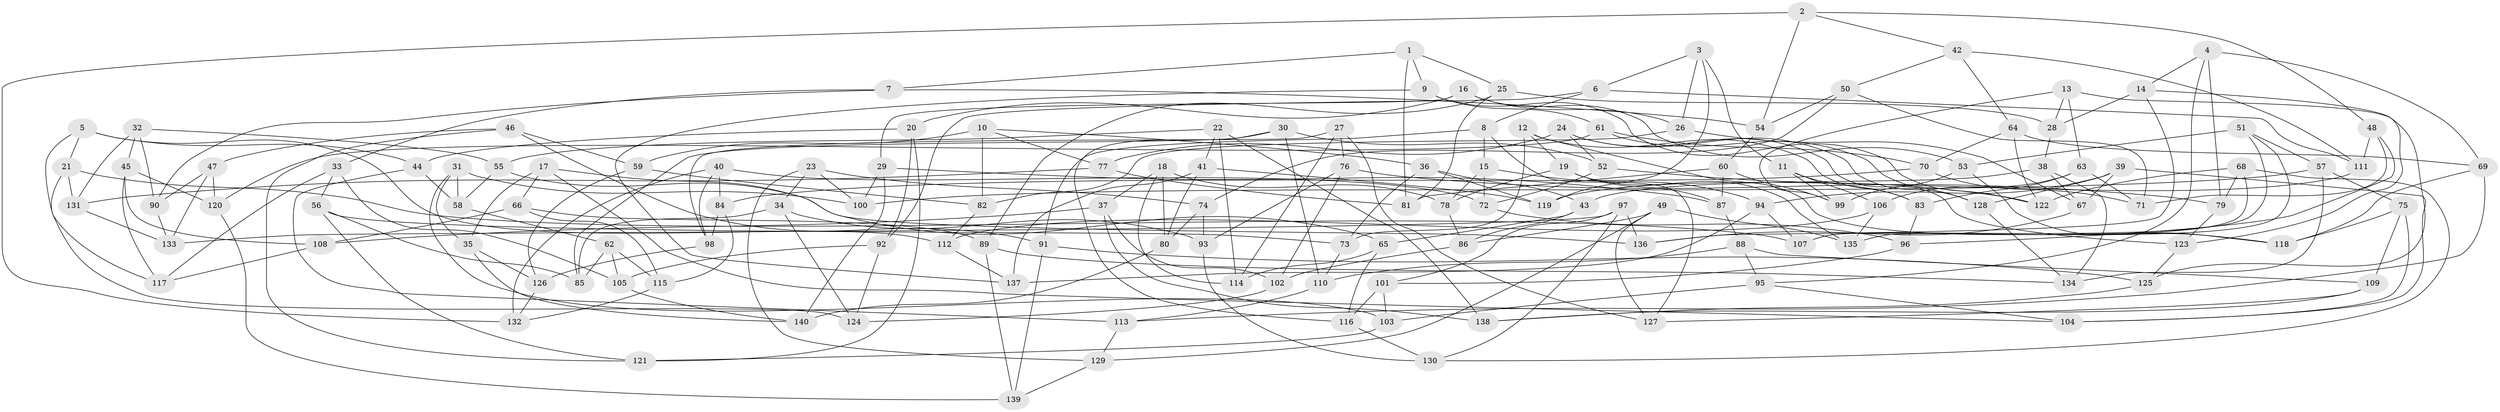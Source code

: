 // coarse degree distribution, {4: 0.7244897959183674, 3: 0.07142857142857142, 5: 0.061224489795918366, 9: 0.01020408163265306, 8: 0.09183673469387756, 6: 0.01020408163265306, 7: 0.02040816326530612, 10: 0.01020408163265306}
// Generated by graph-tools (version 1.1) at 2025/02/03/04/25 22:02:47]
// undirected, 140 vertices, 280 edges
graph export_dot {
graph [start="1"]
  node [color=gray90,style=filled];
  1;
  2;
  3;
  4;
  5;
  6;
  7;
  8;
  9;
  10;
  11;
  12;
  13;
  14;
  15;
  16;
  17;
  18;
  19;
  20;
  21;
  22;
  23;
  24;
  25;
  26;
  27;
  28;
  29;
  30;
  31;
  32;
  33;
  34;
  35;
  36;
  37;
  38;
  39;
  40;
  41;
  42;
  43;
  44;
  45;
  46;
  47;
  48;
  49;
  50;
  51;
  52;
  53;
  54;
  55;
  56;
  57;
  58;
  59;
  60;
  61;
  62;
  63;
  64;
  65;
  66;
  67;
  68;
  69;
  70;
  71;
  72;
  73;
  74;
  75;
  76;
  77;
  78;
  79;
  80;
  81;
  82;
  83;
  84;
  85;
  86;
  87;
  88;
  89;
  90;
  91;
  92;
  93;
  94;
  95;
  96;
  97;
  98;
  99;
  100;
  101;
  102;
  103;
  104;
  105;
  106;
  107;
  108;
  109;
  110;
  111;
  112;
  113;
  114;
  115;
  116;
  117;
  118;
  119;
  120;
  121;
  122;
  123;
  124;
  125;
  126;
  127;
  128;
  129;
  130;
  131;
  132;
  133;
  134;
  135;
  136;
  137;
  138;
  139;
  140;
  1 -- 25;
  1 -- 81;
  1 -- 9;
  1 -- 7;
  2 -- 48;
  2 -- 54;
  2 -- 42;
  2 -- 132;
  3 -- 26;
  3 -- 6;
  3 -- 11;
  3 -- 119;
  4 -- 79;
  4 -- 14;
  4 -- 95;
  4 -- 69;
  5 -- 117;
  5 -- 112;
  5 -- 21;
  5 -- 44;
  6 -- 92;
  6 -- 111;
  6 -- 8;
  7 -- 54;
  7 -- 33;
  7 -- 90;
  8 -- 91;
  8 -- 15;
  8 -- 127;
  9 -- 137;
  9 -- 122;
  9 -- 61;
  10 -- 82;
  10 -- 77;
  10 -- 36;
  10 -- 59;
  11 -- 83;
  11 -- 106;
  11 -- 99;
  12 -- 83;
  12 -- 118;
  12 -- 73;
  12 -- 19;
  13 -- 28;
  13 -- 63;
  13 -- 99;
  13 -- 125;
  14 -- 123;
  14 -- 28;
  14 -- 136;
  15 -- 94;
  15 -- 72;
  15 -- 78;
  16 -- 26;
  16 -- 20;
  16 -- 53;
  16 -- 29;
  17 -- 65;
  17 -- 66;
  17 -- 104;
  17 -- 35;
  18 -- 78;
  18 -- 114;
  18 -- 37;
  18 -- 80;
  19 -- 135;
  19 -- 78;
  19 -- 87;
  20 -- 121;
  20 -- 44;
  20 -- 92;
  21 -- 124;
  21 -- 107;
  21 -- 131;
  22 -- 55;
  22 -- 41;
  22 -- 138;
  22 -- 114;
  23 -- 129;
  23 -- 74;
  23 -- 100;
  23 -- 34;
  24 -- 123;
  24 -- 77;
  24 -- 52;
  24 -- 128;
  25 -- 28;
  25 -- 89;
  25 -- 81;
  26 -- 67;
  26 -- 82;
  27 -- 114;
  27 -- 98;
  27 -- 127;
  27 -- 76;
  28 -- 38;
  29 -- 87;
  29 -- 100;
  29 -- 140;
  30 -- 116;
  30 -- 52;
  30 -- 110;
  30 -- 85;
  31 -- 58;
  31 -- 35;
  31 -- 100;
  31 -- 103;
  32 -- 131;
  32 -- 55;
  32 -- 90;
  32 -- 45;
  33 -- 56;
  33 -- 117;
  33 -- 105;
  34 -- 124;
  34 -- 85;
  34 -- 93;
  35 -- 140;
  35 -- 126;
  36 -- 73;
  36 -- 119;
  36 -- 43;
  37 -- 108;
  37 -- 138;
  37 -- 102;
  38 -- 134;
  38 -- 67;
  38 -- 43;
  39 -- 104;
  39 -- 67;
  39 -- 128;
  39 -- 94;
  40 -- 98;
  40 -- 84;
  40 -- 132;
  40 -- 72;
  41 -- 119;
  41 -- 80;
  41 -- 137;
  42 -- 111;
  42 -- 64;
  42 -- 50;
  43 -- 86;
  43 -- 65;
  44 -- 58;
  44 -- 113;
  45 -- 120;
  45 -- 108;
  45 -- 117;
  46 -- 59;
  46 -- 47;
  46 -- 121;
  46 -- 91;
  47 -- 120;
  47 -- 133;
  47 -- 90;
  48 -- 111;
  48 -- 96;
  48 -- 71;
  49 -- 127;
  49 -- 129;
  49 -- 86;
  49 -- 135;
  50 -- 71;
  50 -- 74;
  50 -- 54;
  51 -- 53;
  51 -- 107;
  51 -- 57;
  51 -- 135;
  52 -- 122;
  52 -- 72;
  53 -- 99;
  53 -- 118;
  54 -- 60;
  55 -- 136;
  55 -- 58;
  56 -- 85;
  56 -- 121;
  56 -- 73;
  57 -- 75;
  57 -- 134;
  57 -- 100;
  58 -- 62;
  59 -- 82;
  59 -- 126;
  60 -- 81;
  60 -- 87;
  60 -- 99;
  61 -- 128;
  61 -- 70;
  61 -- 120;
  62 -- 115;
  62 -- 85;
  62 -- 105;
  63 -- 83;
  63 -- 71;
  63 -- 106;
  64 -- 69;
  64 -- 70;
  64 -- 122;
  65 -- 114;
  65 -- 116;
  66 -- 89;
  66 -- 115;
  66 -- 108;
  67 -- 136;
  68 -- 122;
  68 -- 107;
  68 -- 79;
  68 -- 130;
  69 -- 113;
  69 -- 118;
  70 -- 71;
  70 -- 84;
  72 -- 96;
  73 -- 110;
  74 -- 93;
  74 -- 80;
  75 -- 104;
  75 -- 109;
  75 -- 118;
  76 -- 93;
  76 -- 79;
  76 -- 102;
  77 -- 131;
  77 -- 81;
  78 -- 86;
  79 -- 123;
  80 -- 140;
  82 -- 112;
  83 -- 96;
  84 -- 115;
  84 -- 98;
  86 -- 102;
  87 -- 88;
  88 -- 95;
  88 -- 109;
  88 -- 110;
  89 -- 134;
  89 -- 139;
  90 -- 133;
  91 -- 139;
  91 -- 125;
  92 -- 105;
  92 -- 124;
  93 -- 130;
  94 -- 107;
  94 -- 137;
  95 -- 104;
  95 -- 103;
  96 -- 101;
  97 -- 130;
  97 -- 136;
  97 -- 101;
  97 -- 133;
  98 -- 126;
  101 -- 103;
  101 -- 116;
  102 -- 124;
  103 -- 121;
  105 -- 140;
  106 -- 112;
  106 -- 135;
  108 -- 117;
  109 -- 138;
  109 -- 127;
  110 -- 113;
  111 -- 119;
  112 -- 137;
  113 -- 129;
  115 -- 132;
  116 -- 130;
  120 -- 139;
  123 -- 125;
  125 -- 138;
  126 -- 132;
  128 -- 134;
  129 -- 139;
  131 -- 133;
}
